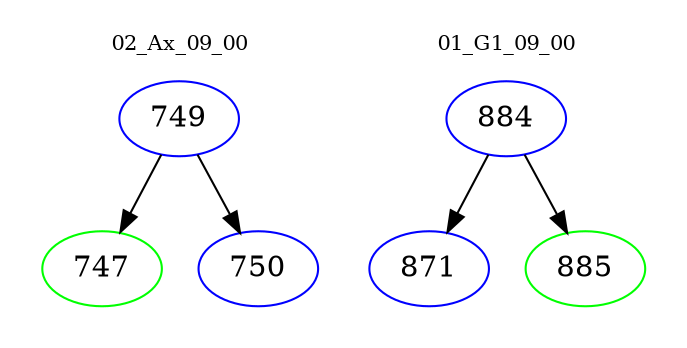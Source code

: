 digraph{
subgraph cluster_0 {
color = white
label = "02_Ax_09_00";
fontsize=10;
T0_749 [label="749", color="blue"]
T0_749 -> T0_747 [color="black"]
T0_747 [label="747", color="green"]
T0_749 -> T0_750 [color="black"]
T0_750 [label="750", color="blue"]
}
subgraph cluster_1 {
color = white
label = "01_G1_09_00";
fontsize=10;
T1_884 [label="884", color="blue"]
T1_884 -> T1_871 [color="black"]
T1_871 [label="871", color="blue"]
T1_884 -> T1_885 [color="black"]
T1_885 [label="885", color="green"]
}
}
